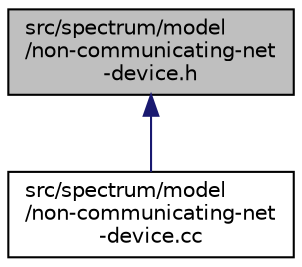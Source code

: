 digraph "src/spectrum/model/non-communicating-net-device.h"
{
 // LATEX_PDF_SIZE
  edge [fontname="Helvetica",fontsize="10",labelfontname="Helvetica",labelfontsize="10"];
  node [fontname="Helvetica",fontsize="10",shape=record];
  Node1 [label="src/spectrum/model\l/non-communicating-net\l-device.h",height=0.2,width=0.4,color="black", fillcolor="grey75", style="filled", fontcolor="black",tooltip=" "];
  Node1 -> Node2 [dir="back",color="midnightblue",fontsize="10",style="solid",fontname="Helvetica"];
  Node2 [label="src/spectrum/model\l/non-communicating-net\l-device.cc",height=0.2,width=0.4,color="black", fillcolor="white", style="filled",URL="$non-communicating-net-device_8cc.html",tooltip=" "];
}
